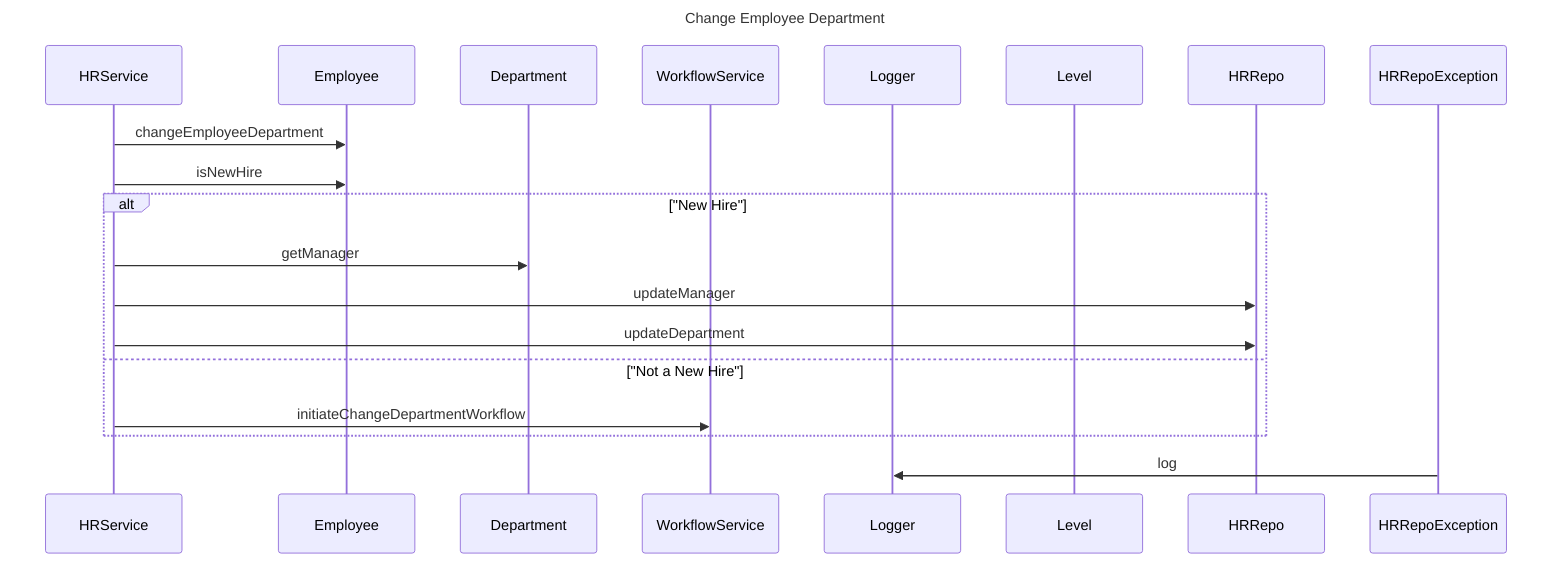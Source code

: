 ---
title: Change Employee Department
---

sequenceDiagram
    participant HRService
    participant Employee
    participant Department
    participant WorkflowService
    participant Logger
    participant Level
    participant HRRepo
    participant HRRepoException

    HRService->>Employee: changeEmployeeDepartment
    HRService->>Employee: isNewHire
    alt "New Hire"
        HRService->>Department: getManager
        HRService->>HRRepo: updateManager
        HRService->>HRRepo: updateDepartment
    else "Not a New Hire"
        HRService->>WorkflowService: initiateChangeDepartmentWorkflow
    end
    HRRepoException->>Logger: log